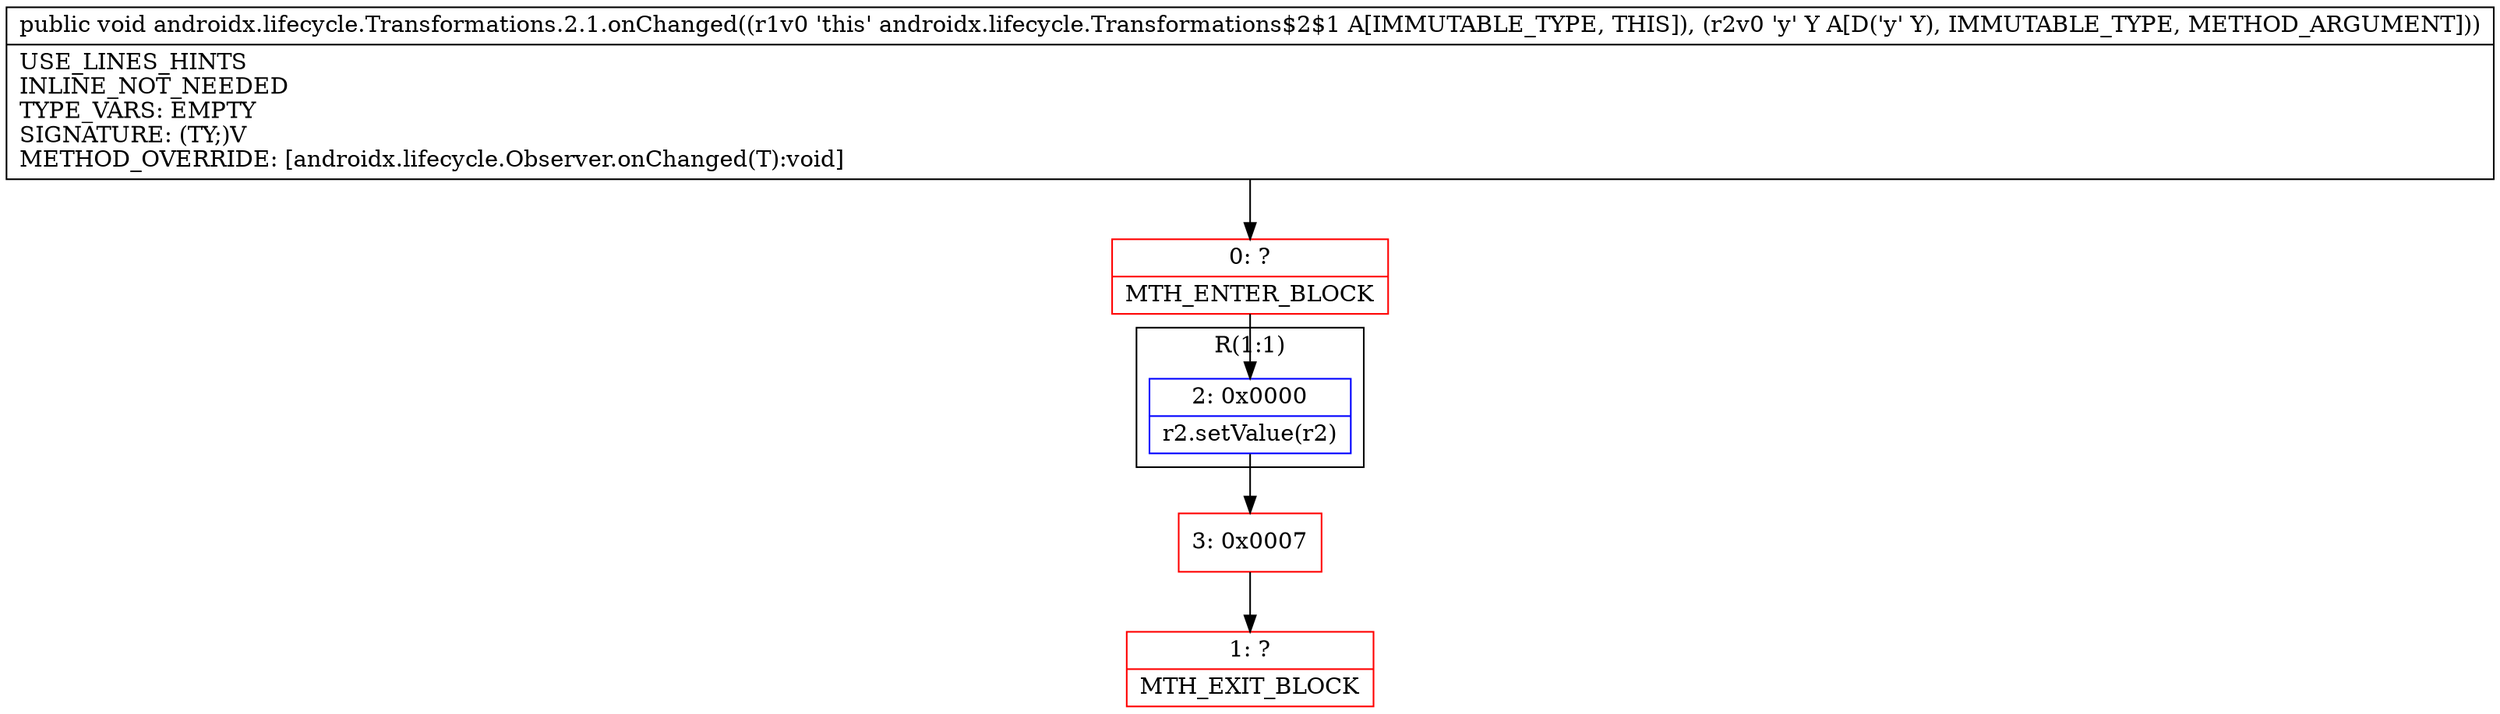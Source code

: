 digraph "CFG forandroidx.lifecycle.Transformations.2.1.onChanged(Ljava\/lang\/Object;)V" {
subgraph cluster_Region_1054710709 {
label = "R(1:1)";
node [shape=record,color=blue];
Node_2 [shape=record,label="{2\:\ 0x0000|r2.setValue(r2)\l}"];
}
Node_0 [shape=record,color=red,label="{0\:\ ?|MTH_ENTER_BLOCK\l}"];
Node_3 [shape=record,color=red,label="{3\:\ 0x0007}"];
Node_1 [shape=record,color=red,label="{1\:\ ?|MTH_EXIT_BLOCK\l}"];
MethodNode[shape=record,label="{public void androidx.lifecycle.Transformations.2.1.onChanged((r1v0 'this' androidx.lifecycle.Transformations$2$1 A[IMMUTABLE_TYPE, THIS]), (r2v0 'y' Y A[D('y' Y), IMMUTABLE_TYPE, METHOD_ARGUMENT]))  | USE_LINES_HINTS\lINLINE_NOT_NEEDED\lTYPE_VARS: EMPTY\lSIGNATURE: (TY;)V\lMETHOD_OVERRIDE: [androidx.lifecycle.Observer.onChanged(T):void]\l}"];
MethodNode -> Node_0;Node_2 -> Node_3;
Node_0 -> Node_2;
Node_3 -> Node_1;
}

